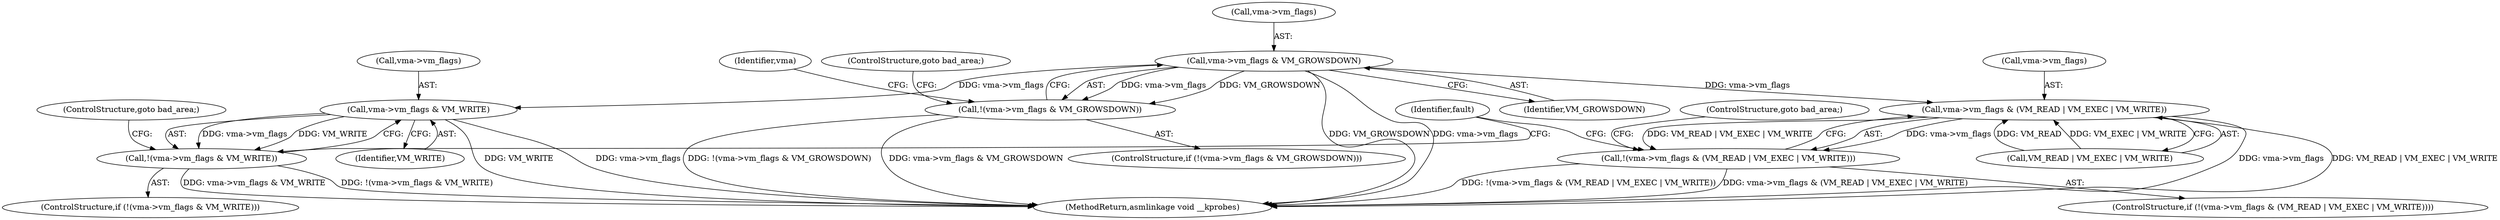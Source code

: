 digraph "0_linux_a8b0ca17b80e92faab46ee7179ba9e99ccb61233_29@pointer" {
"1000204" [label="(Call,vma->vm_flags & VM_GROWSDOWN)"];
"1000203" [label="(Call,!(vma->vm_flags & VM_GROWSDOWN))"];
"1000224" [label="(Call,vma->vm_flags & VM_WRITE)"];
"1000223" [label="(Call,!(vma->vm_flags & VM_WRITE))"];
"1000234" [label="(Call,vma->vm_flags & (VM_READ | VM_EXEC | VM_WRITE))"];
"1000233" [label="(Call,!(vma->vm_flags & (VM_READ | VM_EXEC | VM_WRITE)))"];
"1000234" [label="(Call,vma->vm_flags & (VM_READ | VM_EXEC | VM_WRITE))"];
"1000222" [label="(ControlStructure,if (!(vma->vm_flags & VM_WRITE)))"];
"1000212" [label="(Identifier,vma)"];
"1000205" [label="(Call,vma->vm_flags)"];
"1000235" [label="(Call,vma->vm_flags)"];
"1000446" [label="(MethodReturn,asmlinkage void __kprobes)"];
"1000223" [label="(Call,!(vma->vm_flags & VM_WRITE))"];
"1000208" [label="(Identifier,VM_GROWSDOWN)"];
"1000228" [label="(Identifier,VM_WRITE)"];
"1000229" [label="(ControlStructure,goto bad_area;)"];
"1000202" [label="(ControlStructure,if (!(vma->vm_flags & VM_GROWSDOWN)))"];
"1000225" [label="(Call,vma->vm_flags)"];
"1000204" [label="(Call,vma->vm_flags & VM_GROWSDOWN)"];
"1000203" [label="(Call,!(vma->vm_flags & VM_GROWSDOWN))"];
"1000232" [label="(ControlStructure,if (!(vma->vm_flags & (VM_READ | VM_EXEC | VM_WRITE))))"];
"1000224" [label="(Call,vma->vm_flags & VM_WRITE)"];
"1000243" [label="(ControlStructure,goto bad_area;)"];
"1000245" [label="(Identifier,fault)"];
"1000233" [label="(Call,!(vma->vm_flags & (VM_READ | VM_EXEC | VM_WRITE)))"];
"1000209" [label="(ControlStructure,goto bad_area;)"];
"1000238" [label="(Call,VM_READ | VM_EXEC | VM_WRITE)"];
"1000204" -> "1000203"  [label="AST: "];
"1000204" -> "1000208"  [label="CFG: "];
"1000205" -> "1000204"  [label="AST: "];
"1000208" -> "1000204"  [label="AST: "];
"1000203" -> "1000204"  [label="CFG: "];
"1000204" -> "1000446"  [label="DDG: VM_GROWSDOWN"];
"1000204" -> "1000446"  [label="DDG: vma->vm_flags"];
"1000204" -> "1000203"  [label="DDG: vma->vm_flags"];
"1000204" -> "1000203"  [label="DDG: VM_GROWSDOWN"];
"1000204" -> "1000224"  [label="DDG: vma->vm_flags"];
"1000204" -> "1000234"  [label="DDG: vma->vm_flags"];
"1000203" -> "1000202"  [label="AST: "];
"1000209" -> "1000203"  [label="CFG: "];
"1000212" -> "1000203"  [label="CFG: "];
"1000203" -> "1000446"  [label="DDG: !(vma->vm_flags & VM_GROWSDOWN)"];
"1000203" -> "1000446"  [label="DDG: vma->vm_flags & VM_GROWSDOWN"];
"1000224" -> "1000223"  [label="AST: "];
"1000224" -> "1000228"  [label="CFG: "];
"1000225" -> "1000224"  [label="AST: "];
"1000228" -> "1000224"  [label="AST: "];
"1000223" -> "1000224"  [label="CFG: "];
"1000224" -> "1000446"  [label="DDG: vma->vm_flags"];
"1000224" -> "1000446"  [label="DDG: VM_WRITE"];
"1000224" -> "1000223"  [label="DDG: vma->vm_flags"];
"1000224" -> "1000223"  [label="DDG: VM_WRITE"];
"1000223" -> "1000222"  [label="AST: "];
"1000229" -> "1000223"  [label="CFG: "];
"1000245" -> "1000223"  [label="CFG: "];
"1000223" -> "1000446"  [label="DDG: !(vma->vm_flags & VM_WRITE)"];
"1000223" -> "1000446"  [label="DDG: vma->vm_flags & VM_WRITE"];
"1000234" -> "1000233"  [label="AST: "];
"1000234" -> "1000238"  [label="CFG: "];
"1000235" -> "1000234"  [label="AST: "];
"1000238" -> "1000234"  [label="AST: "];
"1000233" -> "1000234"  [label="CFG: "];
"1000234" -> "1000446"  [label="DDG: vma->vm_flags"];
"1000234" -> "1000446"  [label="DDG: VM_READ | VM_EXEC | VM_WRITE"];
"1000234" -> "1000233"  [label="DDG: vma->vm_flags"];
"1000234" -> "1000233"  [label="DDG: VM_READ | VM_EXEC | VM_WRITE"];
"1000238" -> "1000234"  [label="DDG: VM_READ"];
"1000238" -> "1000234"  [label="DDG: VM_EXEC | VM_WRITE"];
"1000233" -> "1000232"  [label="AST: "];
"1000243" -> "1000233"  [label="CFG: "];
"1000245" -> "1000233"  [label="CFG: "];
"1000233" -> "1000446"  [label="DDG: !(vma->vm_flags & (VM_READ | VM_EXEC | VM_WRITE))"];
"1000233" -> "1000446"  [label="DDG: vma->vm_flags & (VM_READ | VM_EXEC | VM_WRITE)"];
}
